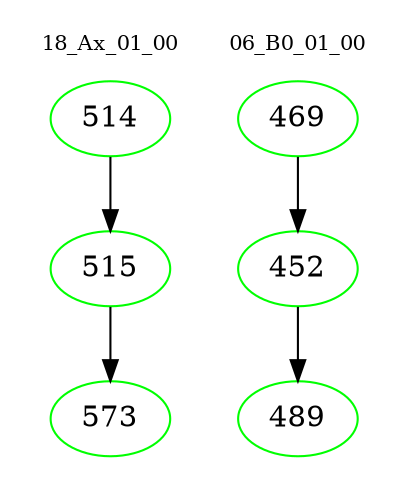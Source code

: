 digraph{
subgraph cluster_0 {
color = white
label = "18_Ax_01_00";
fontsize=10;
T0_514 [label="514", color="green"]
T0_514 -> T0_515 [color="black"]
T0_515 [label="515", color="green"]
T0_515 -> T0_573 [color="black"]
T0_573 [label="573", color="green"]
}
subgraph cluster_1 {
color = white
label = "06_B0_01_00";
fontsize=10;
T1_469 [label="469", color="green"]
T1_469 -> T1_452 [color="black"]
T1_452 [label="452", color="green"]
T1_452 -> T1_489 [color="black"]
T1_489 [label="489", color="green"]
}
}
